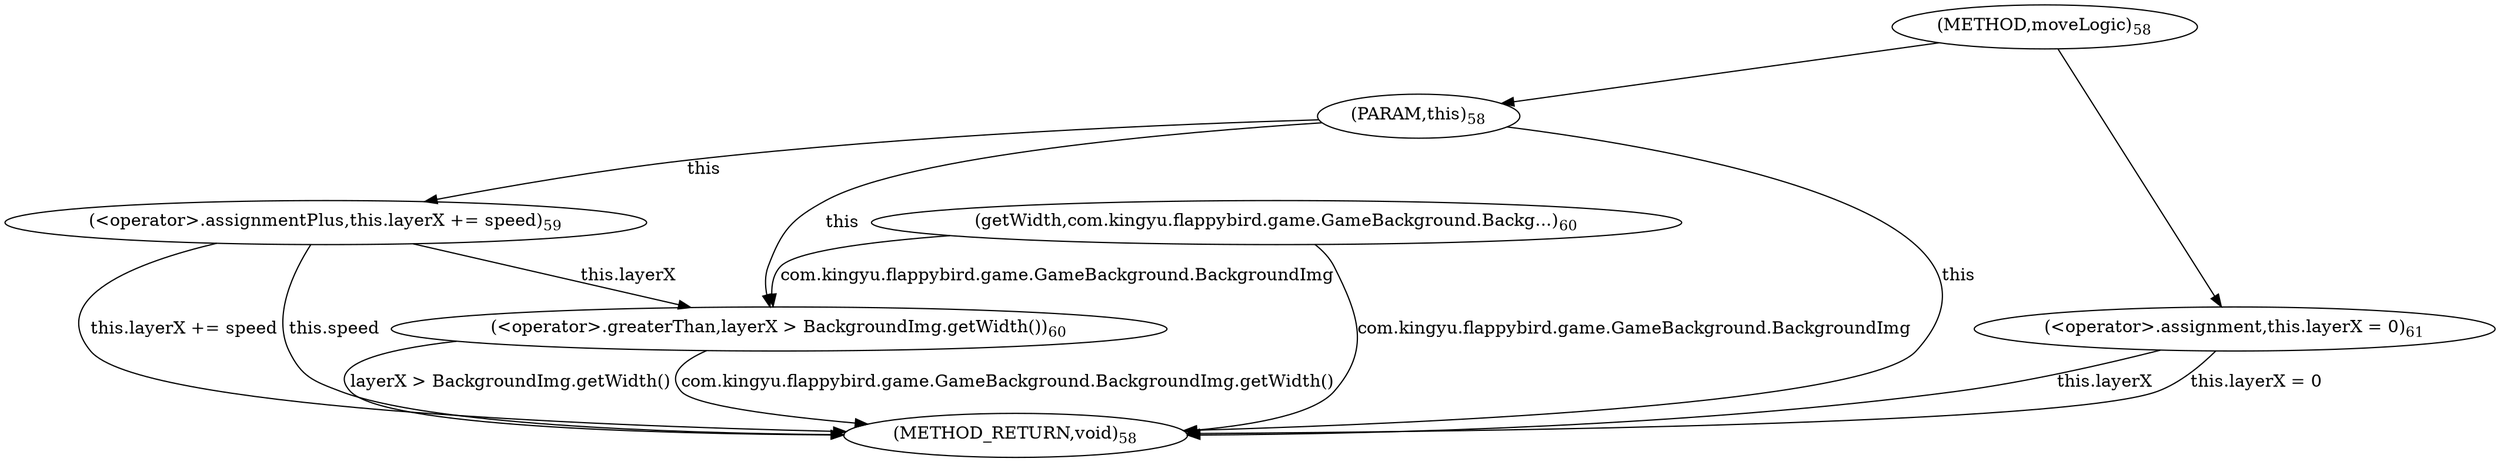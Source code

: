 digraph "moveLogic" {  
"130" [label = <(METHOD,moveLogic)<SUB>58</SUB>> ]
"156" [label = <(METHOD_RETURN,void)<SUB>58</SUB>> ]
"131" [label = <(PARAM,this)<SUB>58</SUB>> ]
"133" [label = <(&lt;operator&gt;.assignmentPlus,this.layerX += speed)<SUB>59</SUB>> ]
"133" [label = <(&lt;operator&gt;.assignmentPlus,this.layerX += speed)<SUB>59</SUB>> ]
"133" [label = <(&lt;operator&gt;.assignmentPlus,this.layerX += speed)<SUB>59</SUB>> ]
"141" [label = <(&lt;operator&gt;.greaterThan,layerX &gt; BackgroundImg.getWidth())<SUB>60</SUB>> ]
"149" [label = <(&lt;operator&gt;.assignment,this.layerX = 0)<SUB>61</SUB>> ]
"141" [label = <(&lt;operator&gt;.greaterThan,layerX &gt; BackgroundImg.getWidth())<SUB>60</SUB>> ]
"141" [label = <(&lt;operator&gt;.greaterThan,layerX &gt; BackgroundImg.getWidth())<SUB>60</SUB>> ]
"149" [label = <(&lt;operator&gt;.assignment,this.layerX = 0)<SUB>61</SUB>> ]
"149" [label = <(&lt;operator&gt;.assignment,this.layerX = 0)<SUB>61</SUB>> ]
"145" [label = <(getWidth,com.kingyu.flappybird.game.GameBackground.Backg...)<SUB>60</SUB>> ]
  "131" -> "156"  [ label = "this"] 
  "133" -> "156"  [ label = "this.speed"] 
  "133" -> "156"  [ label = "this.layerX += speed"] 
  "145" -> "156"  [ label = "com.kingyu.flappybird.game.GameBackground.BackgroundImg"] 
  "141" -> "156"  [ label = "com.kingyu.flappybird.game.GameBackground.BackgroundImg.getWidth()"] 
  "141" -> "156"  [ label = "layerX &gt; BackgroundImg.getWidth()"] 
  "149" -> "156"  [ label = "this.layerX"] 
  "149" -> "156"  [ label = "this.layerX = 0"] 
  "130" -> "131" 
  "131" -> "133"  [ label = "this"] 
  "130" -> "149" 
  "131" -> "141"  [ label = "this"] 
  "133" -> "141"  [ label = "this.layerX"] 
  "145" -> "141"  [ label = "com.kingyu.flappybird.game.GameBackground.BackgroundImg"] 
}
